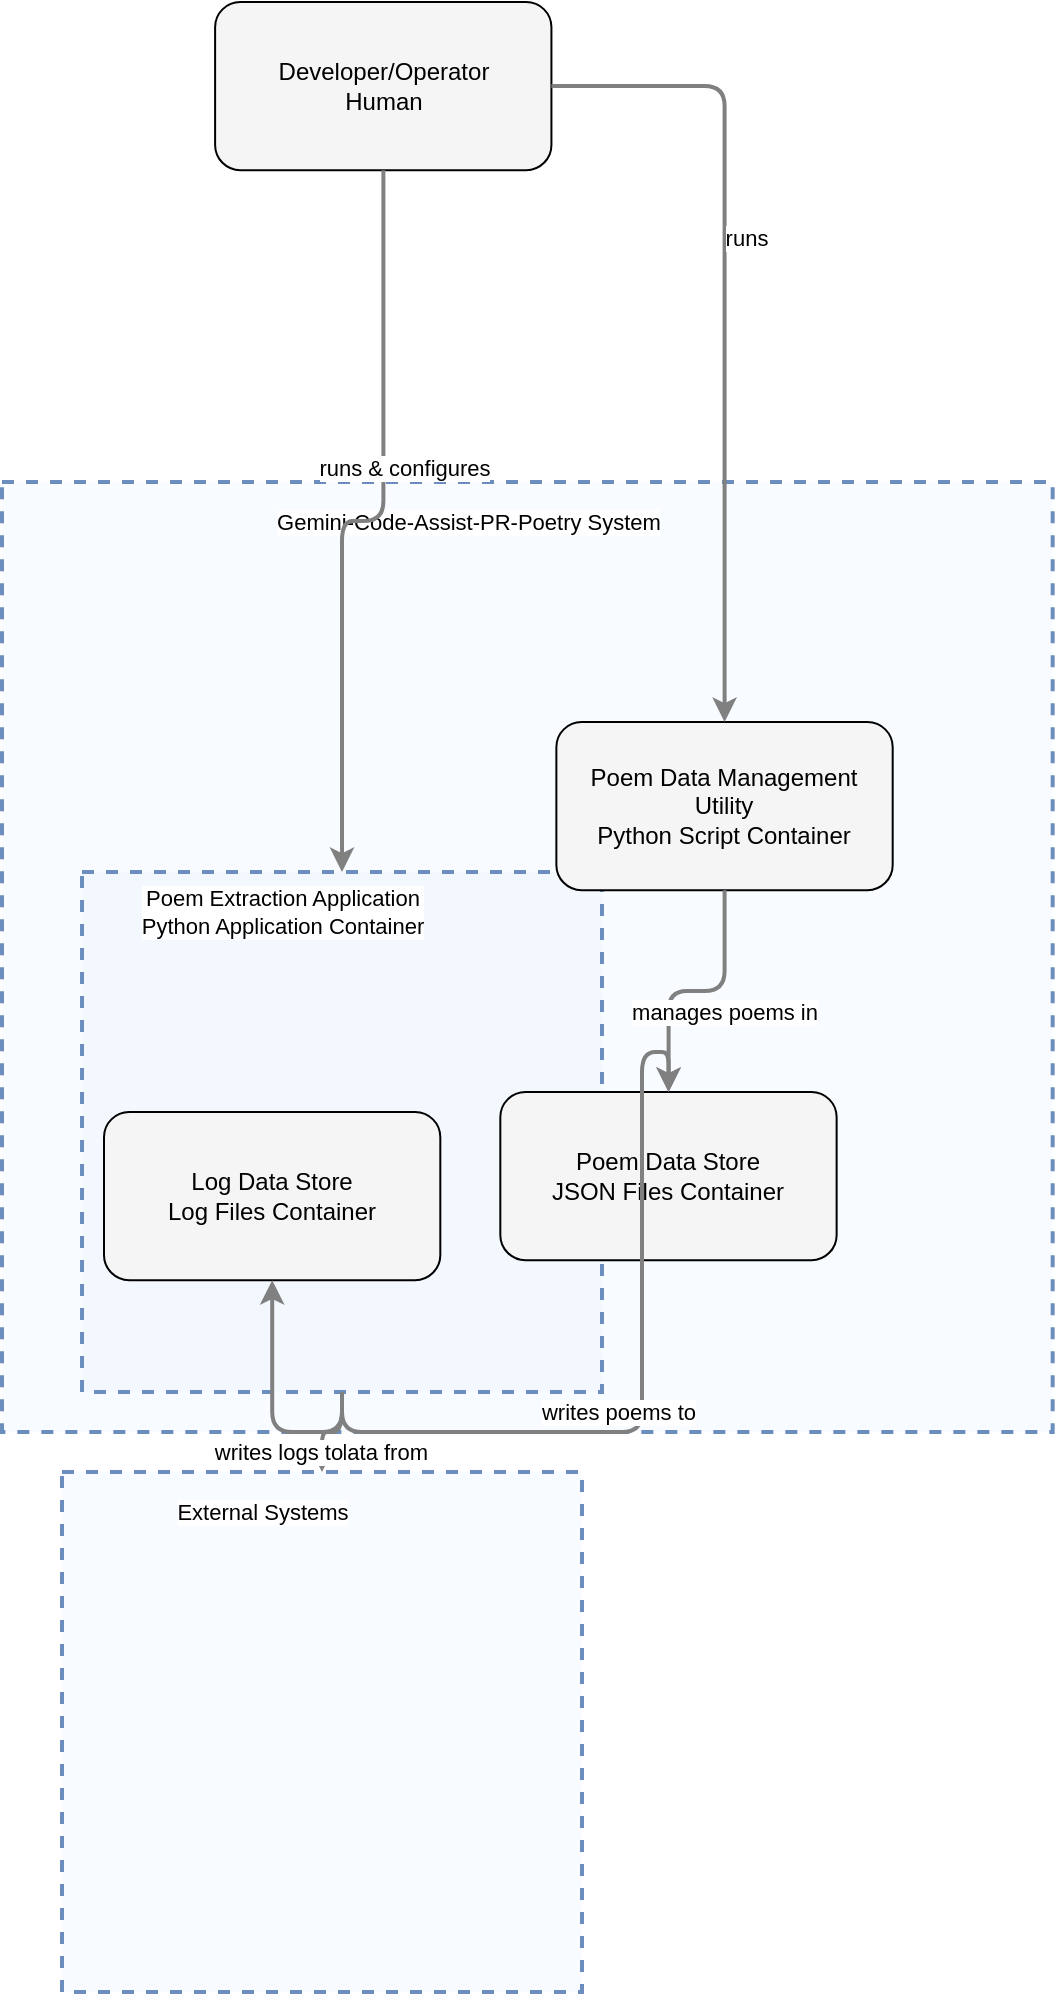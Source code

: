 <?xml version="1.0" encoding="UTF-8"?>
      <mxfile version="14.6.5" type="device">
        <diagram id="codeviz-diagram" name="System Diagram">
          <mxGraphModel dx="1000" dy="1000" grid="1" gridSize="10" guides="1" tooltips="1" connect="1" arrows="1" fold="1" page="1" pageScale="1" pageWidth="1169" pageHeight="827" math="0" shadow="0">
            <root>
              <mxCell id="0"/>
              <mxCell id="1" parent="0"/>
              <mxCell id="1009" value="" style="html=1;whiteSpace=wrap;container=1;fillColor=#dae8fc;strokeColor=#6c8ebf;dashed=1;fillOpacity=20;strokeWidth=2;containerType=none;recursiveResize=0;movable=1;resizable=1;autosize=0;dropTarget=0" vertex="1" parent="1008">
                <mxGeometry x="40" y="195" width="260" height="260" as="geometry"/>
              </mxCell>
              <mxCell id="1009_label" value="Poem Extraction Application&lt;br&gt;Python Application Container" style="edgeLabel;html=1;align=center;verticalAlign=middle;resizable=0;labelBackgroundColor=white;spacing=5" vertex="1" parent="1008">
                <mxGeometry x="48" y="203" width="184" height="24" as="geometry"/>
              </mxCell>
<mxCell id="1007" value="" style="html=1;whiteSpace=wrap;container=1;fillColor=#dae8fc;strokeColor=#6c8ebf;dashed=1;fillOpacity=20;strokeWidth=2;containerType=none;recursiveResize=0;movable=1;resizable=1;autosize=0;dropTarget=0" vertex="1" parent="1">
                <mxGeometry x="52" y="747" width="260" height="260" as="geometry"/>
              </mxCell>
              <mxCell id="1007_label" value="External Systems" style="edgeLabel;html=1;align=center;verticalAlign=middle;resizable=0;labelBackgroundColor=white;spacing=5" vertex="1" parent="1">
                <mxGeometry x="60" y="755" width="184" height="24" as="geometry"/>
              </mxCell>
<mxCell id="1008" value="" style="html=1;whiteSpace=wrap;container=1;fillColor=#dae8fc;strokeColor=#6c8ebf;dashed=1;fillOpacity=20;strokeWidth=2;containerType=none;recursiveResize=0;movable=1;resizable=1;autosize=0;dropTarget=0" vertex="1" parent="1">
                <mxGeometry x="22" y="252" width="525.342" height="475" as="geometry"/>
              </mxCell>
              <mxCell id="1008_label" value="Gemini-Code-Assist-PR-Poetry System" style="edgeLabel;html=1;align=center;verticalAlign=middle;resizable=0;labelBackgroundColor=white;spacing=5" vertex="1" parent="1">
                <mxGeometry x="30" y="260" width="449.342" height="24" as="geometry"/>
              </mxCell>
              <mxCell id="1011" value="Developer/Operator&lt;br&gt;Human" style="rounded=1;whiteSpace=wrap;html=1;fillColor=#f5f5f5" vertex="1" parent="1">
                    <mxGeometry x="128.553" y="12" width="168.158" height="84.079" as="geometry"/>
                  </mxCell>
<mxCell id="1019" value="Poem Data Store&lt;br&gt;JSON Files Container" style="rounded=1;whiteSpace=wrap;html=1;fillColor=#f5f5f5" vertex="1" parent="1008">
                    <mxGeometry x="249.158" y="305" width="168.158" height="84.079" as="geometry"/>
                  </mxCell>
<mxCell id="1020" value="Log Data Store&lt;br&gt;Log Files Container" style="rounded=1;whiteSpace=wrap;html=1;fillColor=#f5f5f5" vertex="1" parent="1008">
                    <mxGeometry x="51" y="315" width="168.158" height="84.079" as="geometry"/>
                  </mxCell>
<mxCell id="1021" value="Poem Data Management Utility&lt;br&gt;Python Script Container" style="rounded=1;whiteSpace=wrap;html=1;fillColor=#f5f5f5" vertex="1" parent="1008">
                    <mxGeometry x="277.184" y="120" width="168.158" height="84.079" as="geometry"/>
                  </mxCell>
              <mxCell id="edge-1181" style="edgeStyle=orthogonalEdgeStyle;rounded=1;orthogonalLoop=1;jettySize=auto;html=1;strokeColor=#808080;strokeWidth=2;jumpStyle=arc;jumpSize=10;spacing=15;labelBackgroundColor=white;labelBorderColor=none" edge="1" parent="1" source="1021" target="1019">
                  <mxGeometry relative="1" as="geometry"/>
                </mxCell>
                <mxCell id="edge-1181_label" value="manages poems in" style="edgeLabel;html=1;align=center;verticalAlign=middle;resizable=0;points=[];" vertex="1" connectable="0" parent="edge-1181">
                  <mxGeometry x="-0.2" y="10" relative="1" as="geometry">
                    <mxPoint as="offset"/>
                  </mxGeometry>
                </mxCell>
<mxCell id="edge-1183" style="edgeStyle=orthogonalEdgeStyle;rounded=1;orthogonalLoop=1;jettySize=auto;html=1;strokeColor=#808080;strokeWidth=2;jumpStyle=arc;jumpSize=10;spacing=15;labelBackgroundColor=white;labelBorderColor=none" edge="1" parent="1" source="1011" target="1009">
                  <mxGeometry relative="1" as="geometry"/>
                </mxCell>
                <mxCell id="edge-1183_label" value="runs &amp; configures" style="edgeLabel;html=1;align=center;verticalAlign=middle;resizable=0;points=[];" vertex="1" connectable="0" parent="edge-1183">
                  <mxGeometry x="-0.2" y="10" relative="1" as="geometry">
                    <mxPoint as="offset"/>
                  </mxGeometry>
                </mxCell>
<mxCell id="edge-1165" style="edgeStyle=orthogonalEdgeStyle;rounded=1;orthogonalLoop=1;jettySize=auto;html=1;strokeColor=#808080;strokeWidth=2;jumpStyle=arc;jumpSize=10;spacing=15;labelBackgroundColor=white;labelBorderColor=none" edge="1" parent="1" source="1011" target="1021">
                  <mxGeometry relative="1" as="geometry"/>
                </mxCell>
                <mxCell id="edge-1165_label" value="runs" style="edgeLabel;html=1;align=center;verticalAlign=middle;resizable=0;points=[];" vertex="1" connectable="0" parent="edge-1165">
                  <mxGeometry x="-0.2" y="10" relative="1" as="geometry">
                    <mxPoint as="offset"/>
                  </mxGeometry>
                </mxCell>
<mxCell id="edge-1195" style="edgeStyle=orthogonalEdgeStyle;rounded=1;orthogonalLoop=1;jettySize=auto;html=1;strokeColor=#808080;strokeWidth=2;jumpStyle=arc;jumpSize=10;spacing=15;labelBackgroundColor=white;labelBorderColor=none" edge="1" parent="1" source="1009" target="1007">
                  <mxGeometry relative="1" as="geometry"/>
                </mxCell>
                <mxCell id="edge-1195_label" value="fetches data from" style="edgeLabel;html=1;align=center;verticalAlign=middle;resizable=0;points=[];" vertex="1" connectable="0" parent="edge-1195">
                  <mxGeometry x="-0.2" y="10" relative="1" as="geometry">
                    <mxPoint as="offset"/>
                  </mxGeometry>
                </mxCell>
<mxCell id="edge-1191" style="edgeStyle=orthogonalEdgeStyle;rounded=1;orthogonalLoop=1;jettySize=auto;html=1;strokeColor=#808080;strokeWidth=2;jumpStyle=arc;jumpSize=10;spacing=15;labelBackgroundColor=white;labelBorderColor=none" edge="1" parent="1" source="1009" target="1019">
                  <mxGeometry relative="1" as="geometry"/>
                </mxCell>
                <mxCell id="edge-1191_label" value="writes poems to" style="edgeLabel;html=1;align=center;verticalAlign=middle;resizable=0;points=[];" vertex="1" connectable="0" parent="edge-1191">
                  <mxGeometry x="-0.2" y="10" relative="1" as="geometry">
                    <mxPoint as="offset"/>
                  </mxGeometry>
                </mxCell>
<mxCell id="edge-1250" style="edgeStyle=orthogonalEdgeStyle;rounded=1;orthogonalLoop=1;jettySize=auto;html=1;strokeColor=#808080;strokeWidth=2;jumpStyle=arc;jumpSize=10;spacing=15;labelBackgroundColor=white;labelBorderColor=none" edge="1" parent="1" source="1009" target="1020">
                  <mxGeometry relative="1" as="geometry"/>
                </mxCell>
                <mxCell id="edge-1250_label" value="writes logs to" style="edgeLabel;html=1;align=center;verticalAlign=middle;resizable=0;points=[];" vertex="1" connectable="0" parent="edge-1250">
                  <mxGeometry x="-0.2" y="10" relative="1" as="geometry">
                    <mxPoint as="offset"/>
                  </mxGeometry>
                </mxCell>
            </root>
          </mxGraphModel>
        </diagram>
      </mxfile>